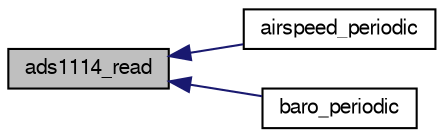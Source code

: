 digraph "ads1114_read"
{
  edge [fontname="FreeSans",fontsize="10",labelfontname="FreeSans",labelfontsize="10"];
  node [fontname="FreeSans",fontsize="10",shape=record];
  rankdir="LR";
  Node1 [label="ads1114_read",height=0.2,width=0.4,color="black", fillcolor="grey75", style="filled", fontcolor="black"];
  Node1 -> Node2 [dir="back",color="midnightblue",fontsize="10",style="solid",fontname="FreeSans"];
  Node2 [label="airspeed_periodic",height=0.2,width=0.4,color="black", fillcolor="white", style="filled",URL="$airspeed__ads1114_8h.html#abc1ef85820f6067126dc796a05dac64b"];
  Node1 -> Node3 [dir="back",color="midnightblue",fontsize="10",style="solid",fontname="FreeSans"];
  Node3 [label="baro_periodic",height=0.2,width=0.4,color="black", fillcolor="white", style="filled",URL="$umarim_2baro__board_8c.html#a23ed77c56ba44b3ed3cc3b8e378bdb00"];
}
